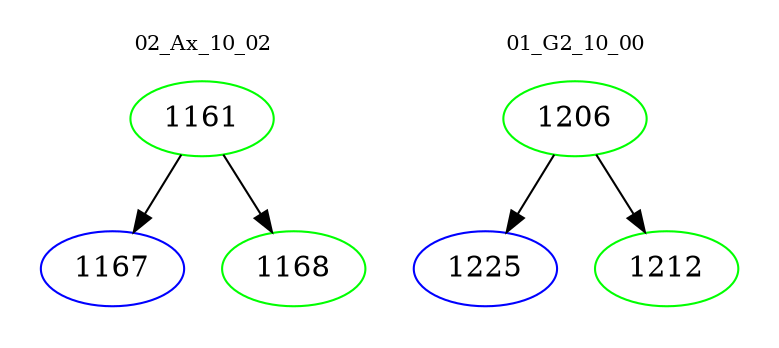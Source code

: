 digraph{
subgraph cluster_0 {
color = white
label = "02_Ax_10_02";
fontsize=10;
T0_1161 [label="1161", color="green"]
T0_1161 -> T0_1167 [color="black"]
T0_1167 [label="1167", color="blue"]
T0_1161 -> T0_1168 [color="black"]
T0_1168 [label="1168", color="green"]
}
subgraph cluster_1 {
color = white
label = "01_G2_10_00";
fontsize=10;
T1_1206 [label="1206", color="green"]
T1_1206 -> T1_1225 [color="black"]
T1_1225 [label="1225", color="blue"]
T1_1206 -> T1_1212 [color="black"]
T1_1212 [label="1212", color="green"]
}
}
